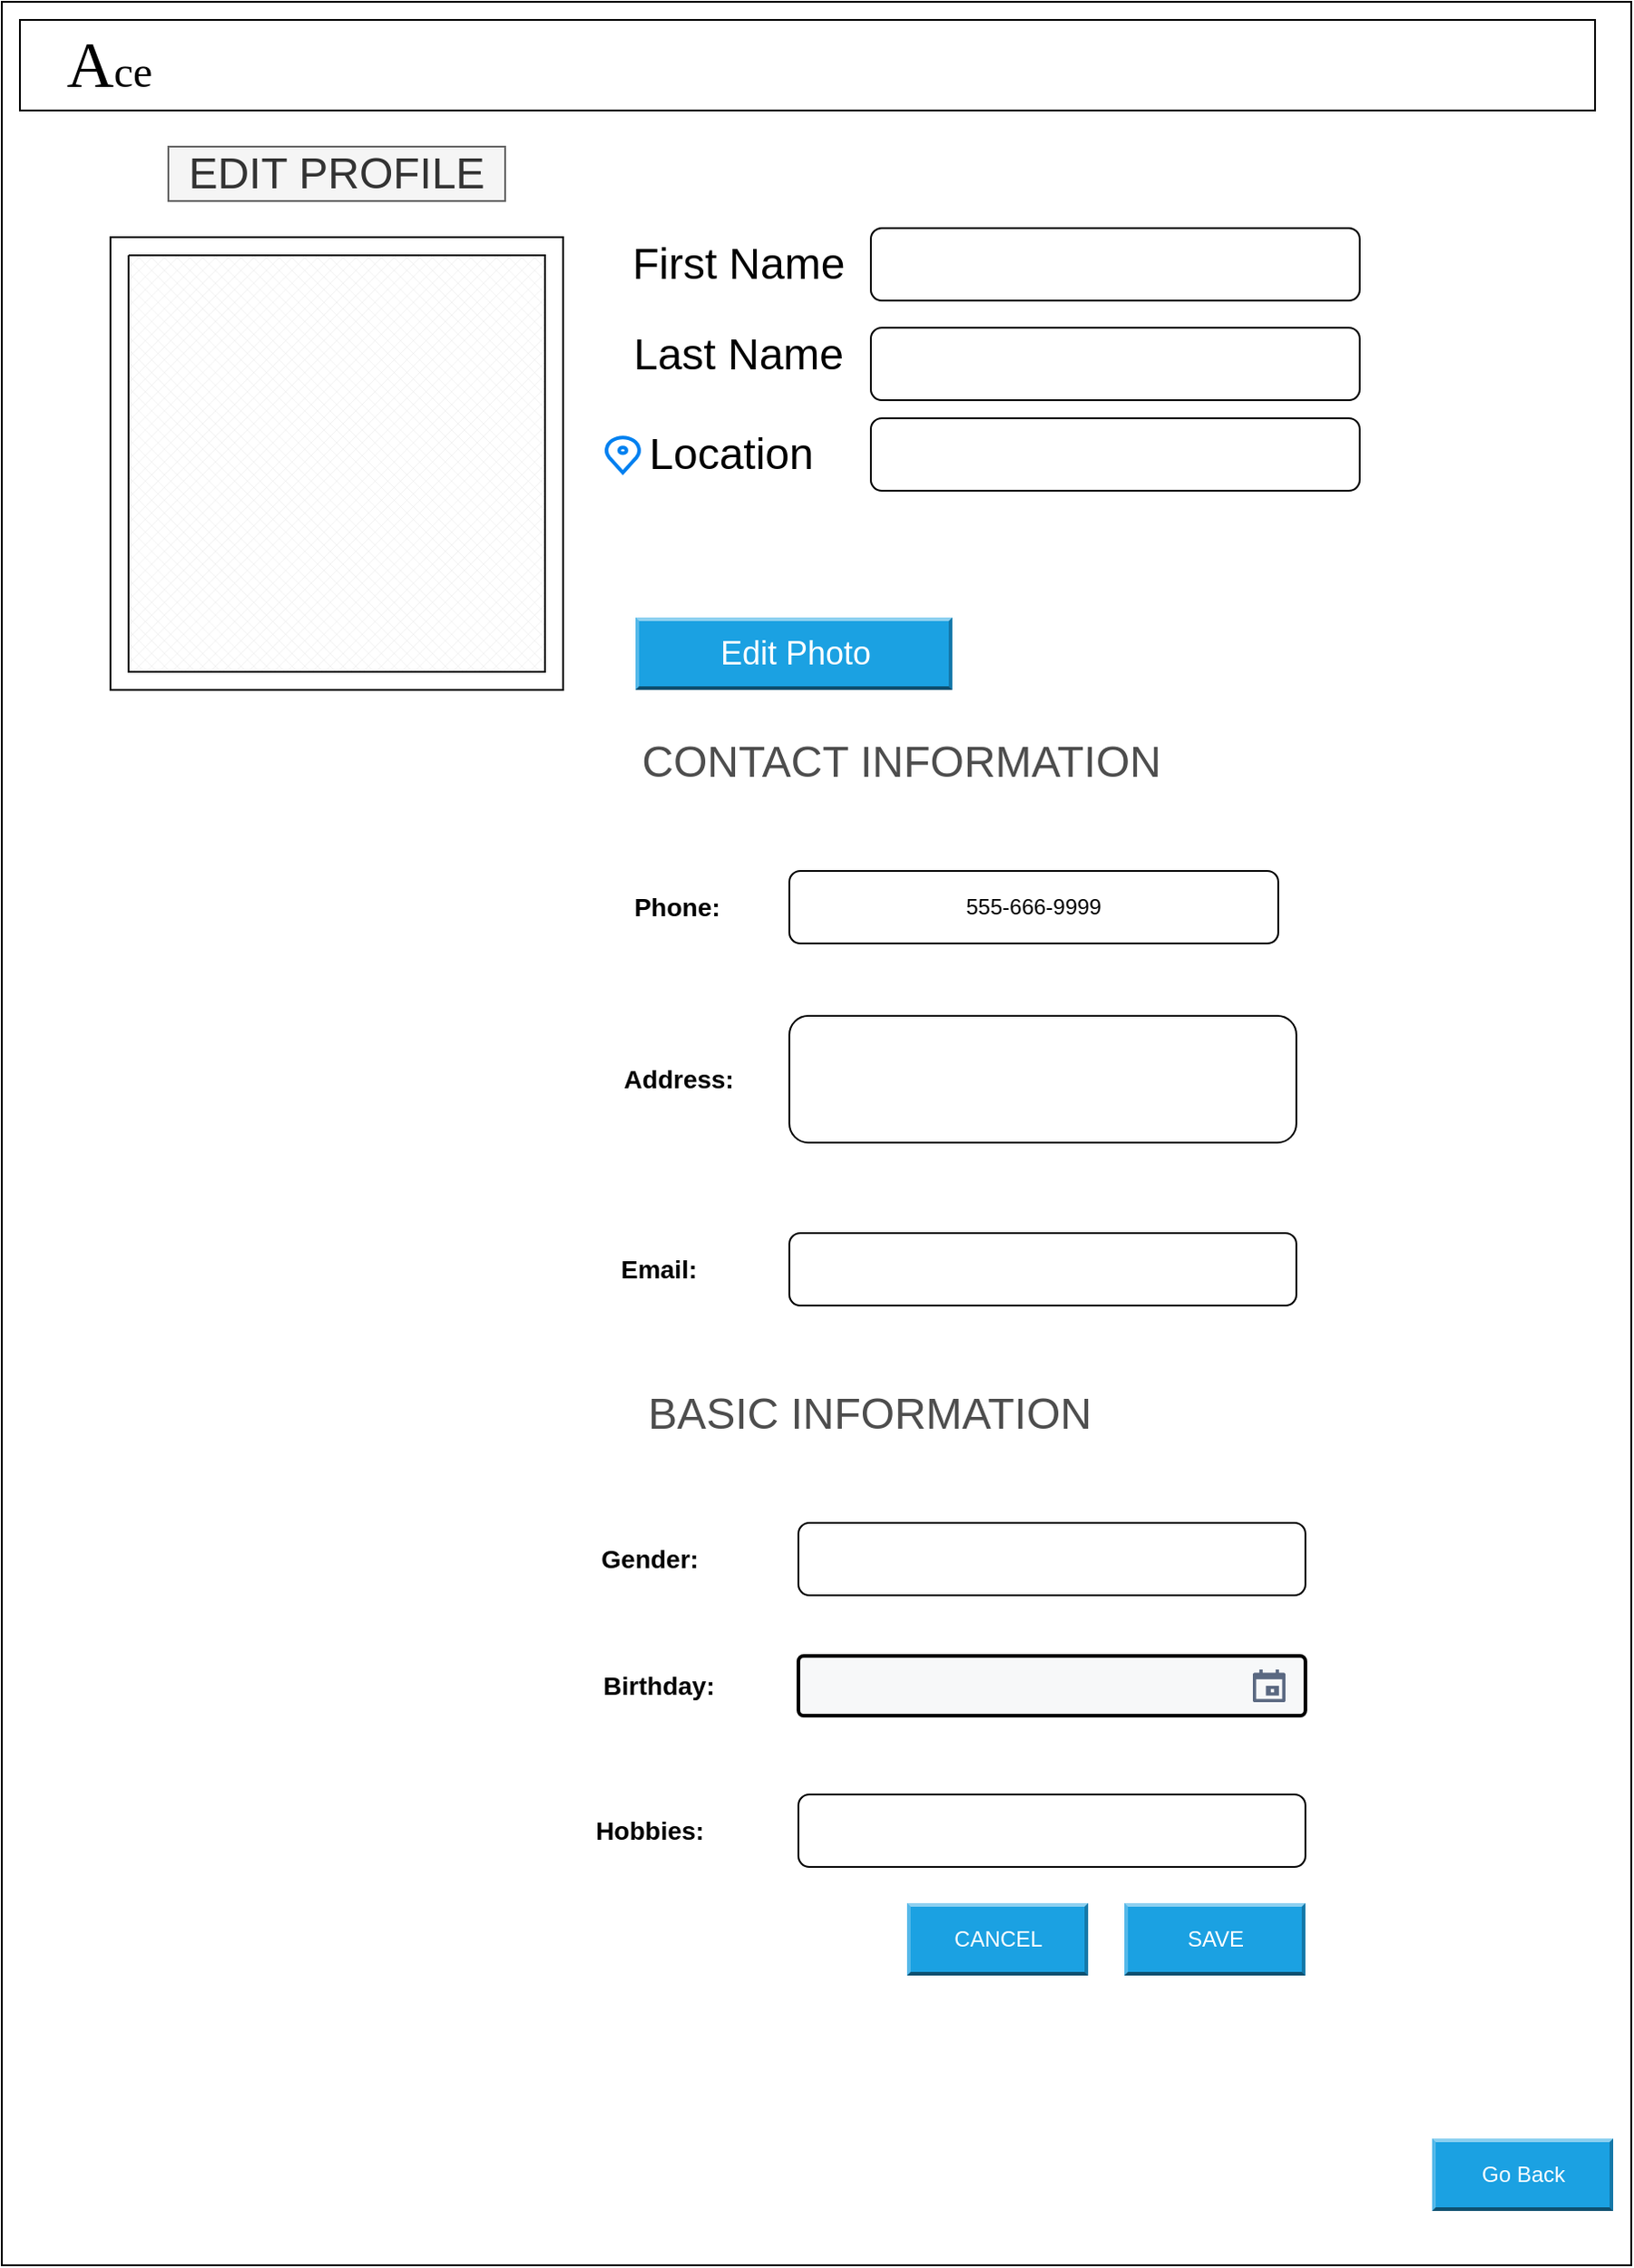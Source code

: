 <mxfile version="13.6.2" type="github">
  <diagram id="q5R3Dt5Ln6kWzOWciJaN" name="Page-1">
    <mxGraphModel dx="868" dy="1550" grid="1" gridSize="10" guides="1" tooltips="1" connect="1" arrows="1" fold="1" page="1" pageScale="1" pageWidth="850" pageHeight="1100" math="0" shadow="0">
      <root>
        <mxCell id="0" />
        <mxCell id="1" parent="0" />
        <mxCell id="syn1SnmbYH_Y4uBIwDDC-2" value="" style="rounded=0;whiteSpace=wrap;html=1;" parent="1" vertex="1">
          <mxGeometry x="10" y="-70" width="900" height="1250" as="geometry" />
        </mxCell>
        <mxCell id="syn1SnmbYH_Y4uBIwDDC-3" value="" style="whiteSpace=wrap;html=1;aspect=fixed;" parent="1" vertex="1">
          <mxGeometry x="70" y="60" width="250" height="250" as="geometry" />
        </mxCell>
        <mxCell id="syn1SnmbYH_Y4uBIwDDC-4" value="&lt;font style=&quot;font-size: 24px&quot;&gt;First Name&lt;/font&gt;" style="text;html=1;strokeColor=none;fillColor=none;align=center;verticalAlign=middle;whiteSpace=wrap;rounded=0;" parent="1" vertex="1">
          <mxGeometry x="354" y="60" width="126" height="30" as="geometry" />
        </mxCell>
        <mxCell id="syn1SnmbYH_Y4uBIwDDC-5" value="" style="html=1;verticalLabelPosition=bottom;align=center;labelBackgroundColor=#ffffff;verticalAlign=top;strokeWidth=2;strokeColor=#0080F0;shadow=0;dashed=0;shape=mxgraph.ios7.icons.location;" parent="1" vertex="1">
          <mxGeometry x="343" y="170" width="20" height="20" as="geometry" />
        </mxCell>
        <mxCell id="syn1SnmbYH_Y4uBIwDDC-7" value="&lt;font style=&quot;font-size: 24px&quot;&gt;CONTACT INFORMATION&lt;/font&gt;" style="text;html=1;strokeColor=none;fillColor=#FFFFFF;align=center;verticalAlign=middle;whiteSpace=wrap;rounded=0;fontColor=#4D4D4D;" parent="1" vertex="1">
          <mxGeometry x="354" y="340" width="306" height="20" as="geometry" />
        </mxCell>
        <mxCell id="syn1SnmbYH_Y4uBIwDDC-10" value="&lt;font style=&quot;font-size: 14px&quot;&gt;&lt;b&gt;Phone:&amp;nbsp;&lt;/b&gt;&lt;/font&gt;" style="text;html=1;strokeColor=none;fillColor=none;align=center;verticalAlign=middle;whiteSpace=wrap;rounded=0;" parent="1" vertex="1">
          <mxGeometry x="360" y="420" width="50" height="20" as="geometry" />
        </mxCell>
        <mxCell id="syn1SnmbYH_Y4uBIwDDC-11" value="555-666-9999" style="rounded=1;whiteSpace=wrap;html=1;fillColor=#FFFFFF;" parent="1" vertex="1">
          <mxGeometry x="445" y="410" width="270" height="40" as="geometry" />
        </mxCell>
        <mxCell id="syn1SnmbYH_Y4uBIwDDC-12" value="&lt;span style=&quot;font-size: 14px&quot;&gt;&lt;b&gt;Address:&lt;/b&gt;&lt;/span&gt;" style="text;html=1;strokeColor=none;fillColor=none;align=center;verticalAlign=middle;whiteSpace=wrap;rounded=0;" parent="1" vertex="1">
          <mxGeometry x="354" y="515" width="60" height="20" as="geometry" />
        </mxCell>
        <mxCell id="syn1SnmbYH_Y4uBIwDDC-13" value="&lt;font style=&quot;font-size: 14px&quot;&gt;&lt;b&gt;Email:&lt;/b&gt;&lt;/font&gt;" style="text;html=1;strokeColor=none;fillColor=none;align=center;verticalAlign=middle;whiteSpace=wrap;rounded=0;" parent="1" vertex="1">
          <mxGeometry x="348" y="620" width="50" height="20" as="geometry" />
        </mxCell>
        <mxCell id="syn1SnmbYH_Y4uBIwDDC-14" value="" style="rounded=1;whiteSpace=wrap;html=1;fillColor=#FFFFFF;" parent="1" vertex="1">
          <mxGeometry x="445" y="490" width="280" height="70" as="geometry" />
        </mxCell>
        <mxCell id="syn1SnmbYH_Y4uBIwDDC-15" value="" style="rounded=1;whiteSpace=wrap;html=1;fillColor=#FFFFFF;" parent="1" vertex="1">
          <mxGeometry x="445" y="610" width="280" height="40" as="geometry" />
        </mxCell>
        <mxCell id="syn1SnmbYH_Y4uBIwDDC-16" value="&lt;span style=&quot;font-size: 24px&quot;&gt;BASIC INFORMATION&lt;/span&gt;" style="text;html=1;strokeColor=none;fillColor=#FFFFFF;align=center;verticalAlign=middle;whiteSpace=wrap;rounded=0;fontColor=#4D4D4D;" parent="1" vertex="1">
          <mxGeometry x="359" y="700" width="261" height="20" as="geometry" />
        </mxCell>
        <mxCell id="syn1SnmbYH_Y4uBIwDDC-17" value="&lt;span style=&quot;font-size: 14px&quot;&gt;&lt;b&gt;Gender:&lt;/b&gt;&lt;/span&gt;" style="text;html=1;strokeColor=none;fillColor=none;align=center;verticalAlign=middle;whiteSpace=wrap;rounded=0;" parent="1" vertex="1">
          <mxGeometry x="338" y="780" width="60" height="20" as="geometry" />
        </mxCell>
        <mxCell id="syn1SnmbYH_Y4uBIwDDC-18" value="&lt;span style=&quot;font-size: 14px&quot;&gt;&lt;b&gt;Hobbies:&lt;/b&gt;&lt;/span&gt;" style="text;html=1;strokeColor=none;fillColor=none;align=center;verticalAlign=middle;whiteSpace=wrap;rounded=0;" parent="1" vertex="1">
          <mxGeometry x="338" y="930" width="60" height="20" as="geometry" />
        </mxCell>
        <mxCell id="syn1SnmbYH_Y4uBIwDDC-19" value="&lt;span style=&quot;font-size: 14px&quot;&gt;&lt;b&gt;Birthday:&lt;/b&gt;&lt;/span&gt;" style="text;html=1;strokeColor=none;fillColor=none;align=center;verticalAlign=middle;whiteSpace=wrap;rounded=0;" parent="1" vertex="1">
          <mxGeometry x="343" y="850" width="60" height="20" as="geometry" />
        </mxCell>
        <mxCell id="syn1SnmbYH_Y4uBIwDDC-20" value="" style="rounded=1;whiteSpace=wrap;html=1;fillColor=#FFFFFF;" parent="1" vertex="1">
          <mxGeometry x="450" y="770" width="280" height="40" as="geometry" />
        </mxCell>
        <mxCell id="syn1SnmbYH_Y4uBIwDDC-22" style="edgeStyle=orthogonalEdgeStyle;rounded=0;orthogonalLoop=1;jettySize=auto;html=1;exitX=0.5;exitY=1;exitDx=0;exitDy=0;fontColor=#4D4D4D;" parent="1" source="syn1SnmbYH_Y4uBIwDDC-18" target="syn1SnmbYH_Y4uBIwDDC-18" edge="1">
          <mxGeometry relative="1" as="geometry" />
        </mxCell>
        <mxCell id="syn1SnmbYH_Y4uBIwDDC-23" value="" style="rounded=1;whiteSpace=wrap;html=1;fillColor=#FFFFFF;" parent="1" vertex="1">
          <mxGeometry x="450" y="920" width="280" height="40" as="geometry" />
        </mxCell>
        <mxCell id="syn1SnmbYH_Y4uBIwDDC-31" value="" style="verticalLabelPosition=bottom;verticalAlign=top;html=1;shape=mxgraph.basic.patternFillRect;fillStyle=diagGrid;step=5;fillStrokeWidth=0.2;fillStrokeColor=#dddddd;fillColor=#FFFFFF;fontColor=#4D4D4D;" parent="1" vertex="1">
          <mxGeometry x="80" y="70" width="230" height="230" as="geometry" />
        </mxCell>
        <mxCell id="syn1SnmbYH_Y4uBIwDDC-32" value="SAVE&lt;span style=&quot;font-family: monospace; font-size: 0px;&quot;&gt;%3CmxGraphModel%3E%3Croot%3E%3CmxCell%20id%3D%220%22%2F%3E%3CmxCell%20id%3D%221%22%20parent%3D%220%22%2F%3E%3CmxCell%20id%3D%222%22%20value%3D%22%22%20style%3D%22shape%3Ddelay%3BwhiteSpace%3Dwrap%3Bhtml%3D1%3BfillColor%3D%23FFFFFF%3BfontColor%3D%234D4D4D%3B%22%20vertex%3D%221%22%20parent%3D%221%22%3E%3CmxGeometry%20x%3D%2290%22%20y%3D%221070%22%20width%3D%22100%22%20height%3D%2230%22%20as%3D%22geometry%22%2F%3E%3C%2FmxCell%3E%3C%2Froot%3E%3C%2FmxGraphModel%3E&lt;/span&gt;&lt;span style=&quot;font-family: monospace; font-size: 0px;&quot;&gt;%3CmxGraphModel%3E%3Croot%3E%3CmxCell%20id%3D%220%22%2F%3E%3CmxCell%20id%3D%221%22%20parent%3D%220%22%2F%3E%3CmxCell%20id%3D%222%22%20value%3D%22%22%20style%3D%22shape%3Ddelay%3BwhiteSpace%3Dwrap%3Bhtml%3D1%3BfillColor%3D%23FFFFFF%3BfontColor%3D%234D4D4D%3B%22%20vertex%3D%221%22%20parent%3D%221%22%3E%3CmxGeometry%20x%3D%2290%22%20y%3D%221070%22%20width%3D%22100%22%20height%3D%2230%22%20as%3D%22geometry%22%2F%3E%3C%2FmxCell%3E%3C%2Froot%3E%3C%2FmxGraphModel%3E&lt;/span&gt;" style="labelPosition=center;verticalLabelPosition=middle;align=center;html=1;shape=mxgraph.basic.shaded_button;dx=2;fillColor=#1ba1e2;strokeColor=#006EAF;fontColor=#ffffff;" parent="1" vertex="1">
          <mxGeometry x="630" y="980" width="100" height="40" as="geometry" />
        </mxCell>
        <mxCell id="syn1SnmbYH_Y4uBIwDDC-33" value="CANCEL" style="labelPosition=center;verticalLabelPosition=middle;align=center;html=1;shape=mxgraph.basic.shaded_button;dx=2;fillColor=#1ba1e2;strokeColor=#006EAF;fontColor=#ffffff;" parent="1" vertex="1">
          <mxGeometry x="510" y="980" width="100" height="40" as="geometry" />
        </mxCell>
        <mxCell id="syn1SnmbYH_Y4uBIwDDC-39" value="" style="rounded=0;whiteSpace=wrap;html=1;fillColor=#FFFFFF;fontColor=#3333FF;" parent="1" vertex="1">
          <mxGeometry x="20" y="-60" width="870" height="50" as="geometry" />
        </mxCell>
        <mxCell id="syn1SnmbYH_Y4uBIwDDC-40" value="&lt;font style=&quot;font-size: 36px&quot; face=&quot;Georgia&quot;&gt;A&lt;/font&gt;&lt;font style=&quot;font-size: 24px&quot; face=&quot;Georgia&quot;&gt;ce&lt;/font&gt;" style="text;html=1;strokeColor=none;fillColor=none;align=center;verticalAlign=middle;whiteSpace=wrap;rounded=0;" parent="1" vertex="1">
          <mxGeometry x="49" y="-54" width="41" height="38" as="geometry" />
        </mxCell>
        <mxCell id="syn1SnmbYH_Y4uBIwDDC-41" value="" style="shape=image;html=1;verticalAlign=top;verticalLabelPosition=bottom;labelBackgroundColor=#ffffff;imageAspect=0;aspect=fixed;image=https://cdn4.iconfinder.com/data/icons/wirecons-free-vector-icons/32/menu-alt-128.png;fillColor=#FFFFFF;fontColor=#3333FF;" parent="1" vertex="1">
          <mxGeometry x="810" y="-65" width="60" height="60" as="geometry" />
        </mxCell>
        <mxCell id="syn1SnmbYH_Y4uBIwDDC-42" value="&lt;font style=&quot;font-size: 18px&quot;&gt;Edit Photo&lt;/font&gt;" style="labelPosition=center;verticalLabelPosition=middle;align=center;html=1;shape=mxgraph.basic.shaded_button;dx=2;fillColor=#1ba1e2;strokeColor=#006EAF;fontColor=#ffffff;" parent="1" vertex="1">
          <mxGeometry x="360" y="270" width="175" height="40" as="geometry" />
        </mxCell>
        <mxCell id="syn1SnmbYH_Y4uBIwDDC-43" value="Go Back" style="labelPosition=center;verticalLabelPosition=middle;align=center;html=1;shape=mxgraph.basic.shaded_button;dx=2;fillColor=#1ba1e2;strokeColor=#006EAF;fontColor=#ffffff;" parent="1" vertex="1">
          <mxGeometry x="800" y="1110" width="100" height="40" as="geometry" />
        </mxCell>
        <mxCell id="syn1SnmbYH_Y4uBIwDDC-45" value="" style="rounded=1;arcSize=9;fillColor=#F7F8F9;align=left;spacingLeft=5;html=1;strokeWidth=2;fontColor=#596780;fontSize=12" parent="1" vertex="1">
          <mxGeometry x="450" y="843.5" width="280" height="33" as="geometry" />
        </mxCell>
        <mxCell id="syn1SnmbYH_Y4uBIwDDC-46" value="" style="shape=mxgraph.gmdl.calendar;fillColor=#5A6881;strokeColor=none" parent="syn1SnmbYH_Y4uBIwDDC-45" vertex="1">
          <mxGeometry x="1" y="0.5" width="18" height="18" relative="1" as="geometry">
            <mxPoint x="-29" y="-9" as="offset" />
          </mxGeometry>
        </mxCell>
        <mxCell id="2HCrVNUYfsje6QvdmxPB-1" value="" style="rounded=1;whiteSpace=wrap;html=1;fillColor=#FFFFFF;" vertex="1" parent="1">
          <mxGeometry x="490" y="55" width="270" height="40" as="geometry" />
        </mxCell>
        <mxCell id="2HCrVNUYfsje6QvdmxPB-2" value="&lt;font style=&quot;font-size: 24px&quot;&gt;Location&lt;/font&gt;" style="text;html=1;strokeColor=none;fillColor=none;align=center;verticalAlign=middle;whiteSpace=wrap;rounded=0;" vertex="1" parent="1">
          <mxGeometry x="370" y="165" width="86" height="30" as="geometry" />
        </mxCell>
        <mxCell id="2HCrVNUYfsje6QvdmxPB-3" value="" style="rounded=1;whiteSpace=wrap;html=1;fillColor=#FFFFFF;" vertex="1" parent="1">
          <mxGeometry x="490" y="160" width="270" height="40" as="geometry" />
        </mxCell>
        <mxCell id="2HCrVNUYfsje6QvdmxPB-4" value="&lt;font style=&quot;font-size: 24px&quot;&gt;EDIT PROFILE&lt;/font&gt;" style="text;html=1;strokeColor=#666666;fillColor=#f5f5f5;align=center;verticalAlign=middle;whiteSpace=wrap;rounded=0;fontColor=#333333;" vertex="1" parent="1">
          <mxGeometry x="102" y="10" width="186" height="30" as="geometry" />
        </mxCell>
        <mxCell id="2HCrVNUYfsje6QvdmxPB-5" value="" style="rounded=1;whiteSpace=wrap;html=1;fillColor=#FFFFFF;" vertex="1" parent="1">
          <mxGeometry x="490" y="110" width="270" height="40" as="geometry" />
        </mxCell>
        <mxCell id="2HCrVNUYfsje6QvdmxPB-6" value="&lt;font style=&quot;font-size: 24px&quot;&gt;Last Name&lt;/font&gt;" style="text;html=1;strokeColor=none;fillColor=none;align=center;verticalAlign=middle;whiteSpace=wrap;rounded=0;" vertex="1" parent="1">
          <mxGeometry x="354" y="110" width="126" height="30" as="geometry" />
        </mxCell>
      </root>
    </mxGraphModel>
  </diagram>
</mxfile>
